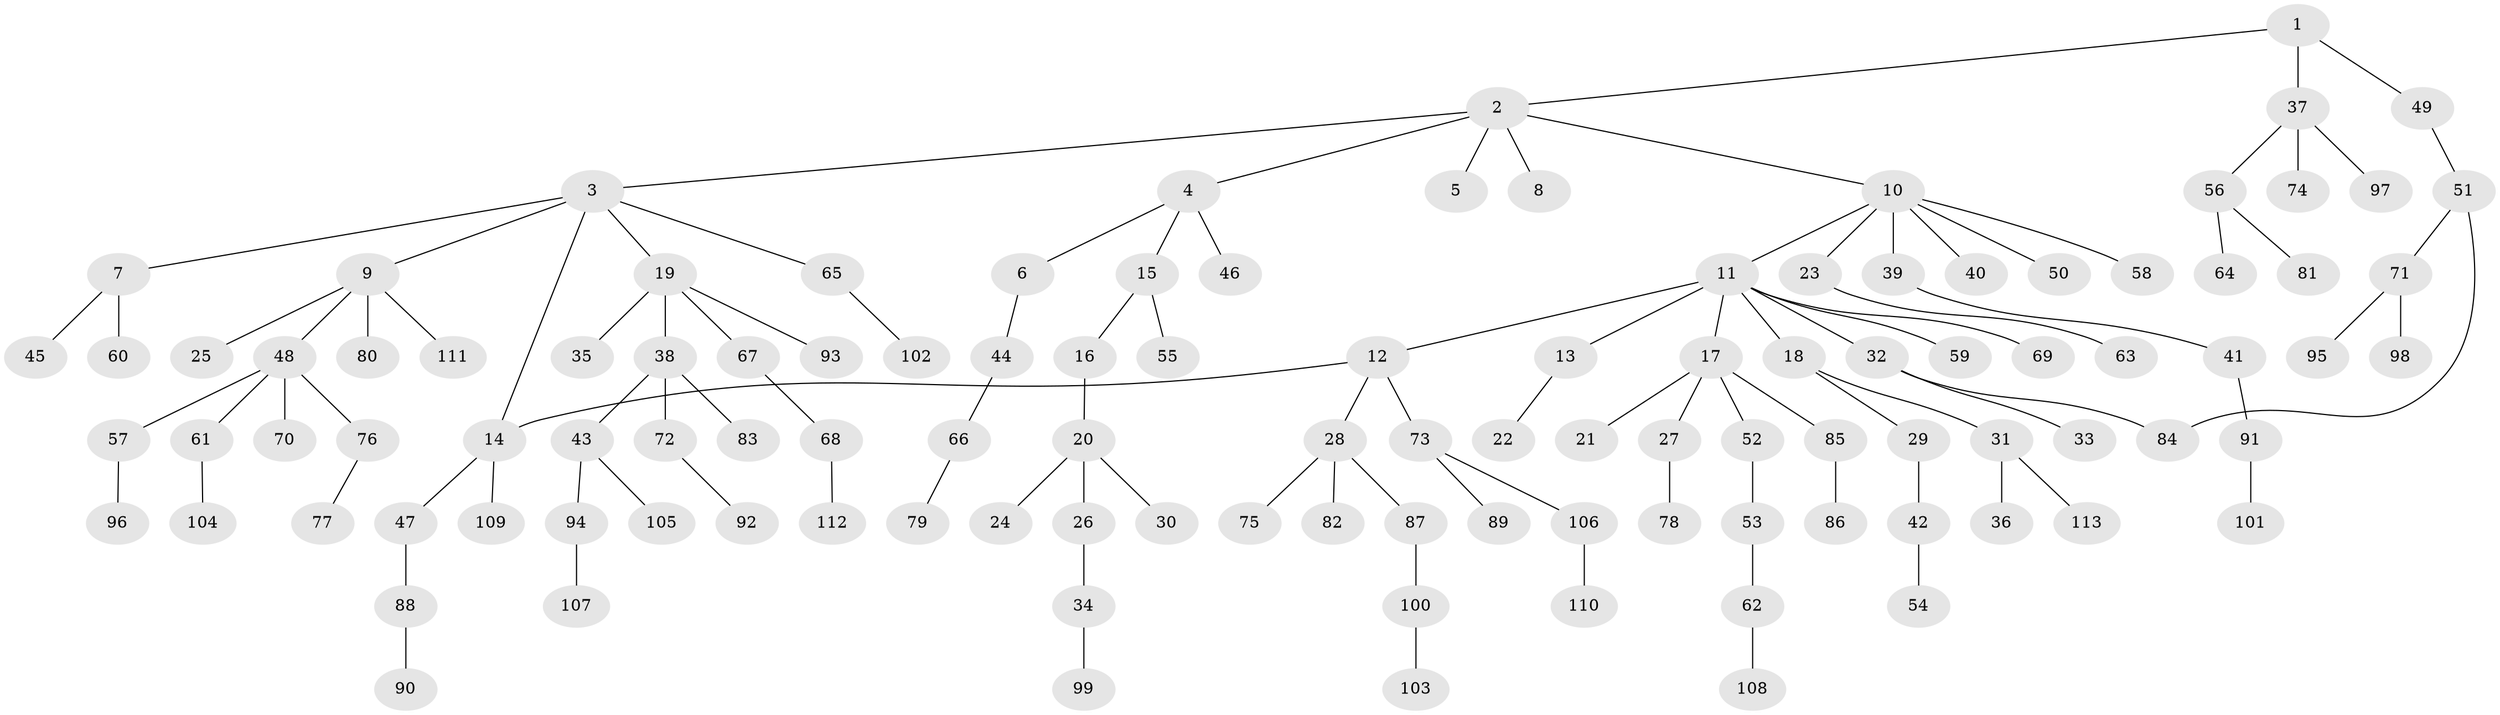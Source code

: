 // Generated by graph-tools (version 1.1) at 2025/13/03/09/25 04:13:32]
// undirected, 113 vertices, 114 edges
graph export_dot {
graph [start="1"]
  node [color=gray90,style=filled];
  1;
  2;
  3;
  4;
  5;
  6;
  7;
  8;
  9;
  10;
  11;
  12;
  13;
  14;
  15;
  16;
  17;
  18;
  19;
  20;
  21;
  22;
  23;
  24;
  25;
  26;
  27;
  28;
  29;
  30;
  31;
  32;
  33;
  34;
  35;
  36;
  37;
  38;
  39;
  40;
  41;
  42;
  43;
  44;
  45;
  46;
  47;
  48;
  49;
  50;
  51;
  52;
  53;
  54;
  55;
  56;
  57;
  58;
  59;
  60;
  61;
  62;
  63;
  64;
  65;
  66;
  67;
  68;
  69;
  70;
  71;
  72;
  73;
  74;
  75;
  76;
  77;
  78;
  79;
  80;
  81;
  82;
  83;
  84;
  85;
  86;
  87;
  88;
  89;
  90;
  91;
  92;
  93;
  94;
  95;
  96;
  97;
  98;
  99;
  100;
  101;
  102;
  103;
  104;
  105;
  106;
  107;
  108;
  109;
  110;
  111;
  112;
  113;
  1 -- 2;
  1 -- 37;
  1 -- 49;
  2 -- 3;
  2 -- 4;
  2 -- 5;
  2 -- 8;
  2 -- 10;
  3 -- 7;
  3 -- 9;
  3 -- 14;
  3 -- 19;
  3 -- 65;
  4 -- 6;
  4 -- 15;
  4 -- 46;
  6 -- 44;
  7 -- 45;
  7 -- 60;
  9 -- 25;
  9 -- 48;
  9 -- 80;
  9 -- 111;
  10 -- 11;
  10 -- 23;
  10 -- 39;
  10 -- 40;
  10 -- 50;
  10 -- 58;
  11 -- 12;
  11 -- 13;
  11 -- 17;
  11 -- 18;
  11 -- 32;
  11 -- 59;
  11 -- 69;
  12 -- 28;
  12 -- 73;
  12 -- 14;
  13 -- 22;
  14 -- 47;
  14 -- 109;
  15 -- 16;
  15 -- 55;
  16 -- 20;
  17 -- 21;
  17 -- 27;
  17 -- 52;
  17 -- 85;
  18 -- 29;
  18 -- 31;
  19 -- 35;
  19 -- 38;
  19 -- 67;
  19 -- 93;
  20 -- 24;
  20 -- 26;
  20 -- 30;
  23 -- 63;
  26 -- 34;
  27 -- 78;
  28 -- 75;
  28 -- 82;
  28 -- 87;
  29 -- 42;
  31 -- 36;
  31 -- 113;
  32 -- 33;
  32 -- 84;
  34 -- 99;
  37 -- 56;
  37 -- 74;
  37 -- 97;
  38 -- 43;
  38 -- 72;
  38 -- 83;
  39 -- 41;
  41 -- 91;
  42 -- 54;
  43 -- 94;
  43 -- 105;
  44 -- 66;
  47 -- 88;
  48 -- 57;
  48 -- 61;
  48 -- 70;
  48 -- 76;
  49 -- 51;
  51 -- 71;
  51 -- 84;
  52 -- 53;
  53 -- 62;
  56 -- 64;
  56 -- 81;
  57 -- 96;
  61 -- 104;
  62 -- 108;
  65 -- 102;
  66 -- 79;
  67 -- 68;
  68 -- 112;
  71 -- 95;
  71 -- 98;
  72 -- 92;
  73 -- 89;
  73 -- 106;
  76 -- 77;
  85 -- 86;
  87 -- 100;
  88 -- 90;
  91 -- 101;
  94 -- 107;
  100 -- 103;
  106 -- 110;
}
